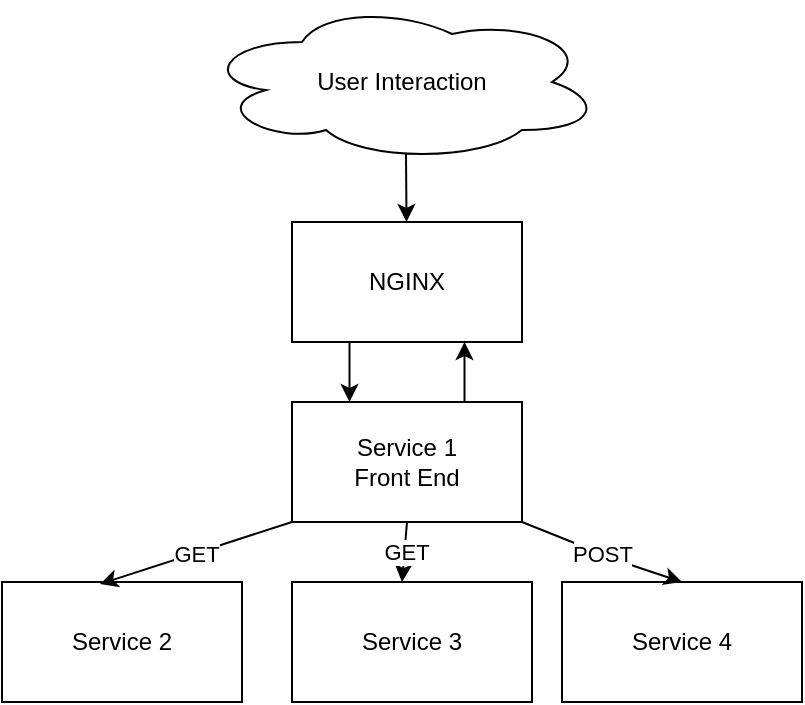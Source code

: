 <mxfile version="17.4.5" type="github">
  <diagram id="EuHPUjdlsjWBecQjf30i" name="Page-1">
    <mxGraphModel dx="868" dy="1651" grid="1" gridSize="10" guides="1" tooltips="1" connect="1" arrows="1" fold="1" page="1" pageScale="1" pageWidth="827" pageHeight="1169" math="0" shadow="0">
      <root>
        <mxCell id="0" />
        <mxCell id="1" parent="0" />
        <mxCell id="2chVR-bE_qPLSgnRJcAf-1" value="User Interaction" style="ellipse;shape=cloud;whiteSpace=wrap;html=1;" vertex="1" parent="1">
          <mxGeometry x="290" y="-70" width="200" height="80" as="geometry" />
        </mxCell>
        <mxCell id="2chVR-bE_qPLSgnRJcAf-4" value="NGINX" style="rounded=0;whiteSpace=wrap;html=1;" vertex="1" parent="1">
          <mxGeometry x="335" y="40" width="115" height="60" as="geometry" />
        </mxCell>
        <mxCell id="2chVR-bE_qPLSgnRJcAf-5" value="" style="endArrow=classic;html=1;rounded=0;exitX=0.51;exitY=0.95;exitDx=0;exitDy=0;exitPerimeter=0;" edge="1" parent="1" source="2chVR-bE_qPLSgnRJcAf-1" target="2chVR-bE_qPLSgnRJcAf-4">
          <mxGeometry width="50" height="50" relative="1" as="geometry">
            <mxPoint x="390" y="200" as="sourcePoint" />
            <mxPoint x="440" y="150" as="targetPoint" />
          </mxGeometry>
        </mxCell>
        <mxCell id="2chVR-bE_qPLSgnRJcAf-6" value="Service 1&lt;br&gt;Front End" style="rounded=0;whiteSpace=wrap;html=1;" vertex="1" parent="1">
          <mxGeometry x="335" y="130" width="115" height="60" as="geometry" />
        </mxCell>
        <mxCell id="2chVR-bE_qPLSgnRJcAf-7" value="" style="endArrow=classic;html=1;rounded=0;exitX=0.25;exitY=1;exitDx=0;exitDy=0;entryX=0.25;entryY=0;entryDx=0;entryDy=0;" edge="1" parent="1" source="2chVR-bE_qPLSgnRJcAf-4" target="2chVR-bE_qPLSgnRJcAf-6">
          <mxGeometry width="50" height="50" relative="1" as="geometry">
            <mxPoint x="390" y="200" as="sourcePoint" />
            <mxPoint x="370" y="140" as="targetPoint" />
          </mxGeometry>
        </mxCell>
        <mxCell id="2chVR-bE_qPLSgnRJcAf-8" value="" style="endArrow=classic;html=1;rounded=0;entryX=0.75;entryY=1;entryDx=0;entryDy=0;exitX=0.75;exitY=0;exitDx=0;exitDy=0;" edge="1" parent="1" source="2chVR-bE_qPLSgnRJcAf-6" target="2chVR-bE_qPLSgnRJcAf-4">
          <mxGeometry width="50" height="50" relative="1" as="geometry">
            <mxPoint x="390" y="200" as="sourcePoint" />
            <mxPoint x="440" y="150" as="targetPoint" />
          </mxGeometry>
        </mxCell>
        <mxCell id="2chVR-bE_qPLSgnRJcAf-10" value="Service 2" style="rounded=0;whiteSpace=wrap;html=1;" vertex="1" parent="1">
          <mxGeometry x="190" y="220" width="120" height="60" as="geometry" />
        </mxCell>
        <mxCell id="2chVR-bE_qPLSgnRJcAf-11" value="Service 3" style="rounded=0;whiteSpace=wrap;html=1;" vertex="1" parent="1">
          <mxGeometry x="335" y="220" width="120" height="60" as="geometry" />
        </mxCell>
        <mxCell id="2chVR-bE_qPLSgnRJcAf-12" value="Service 4" style="rounded=0;whiteSpace=wrap;html=1;" vertex="1" parent="1">
          <mxGeometry x="470" y="220" width="120" height="60" as="geometry" />
        </mxCell>
        <mxCell id="2chVR-bE_qPLSgnRJcAf-13" value="" style="endArrow=classic;html=1;rounded=0;exitX=0;exitY=1;exitDx=0;exitDy=0;entryX=0.408;entryY=0.017;entryDx=0;entryDy=0;entryPerimeter=0;" edge="1" parent="1" source="2chVR-bE_qPLSgnRJcAf-6" target="2chVR-bE_qPLSgnRJcAf-10">
          <mxGeometry relative="1" as="geometry">
            <mxPoint x="360" y="180" as="sourcePoint" />
            <mxPoint x="460" y="180" as="targetPoint" />
          </mxGeometry>
        </mxCell>
        <mxCell id="2chVR-bE_qPLSgnRJcAf-14" value="GET" style="edgeLabel;resizable=0;html=1;align=center;verticalAlign=middle;" connectable="0" vertex="1" parent="2chVR-bE_qPLSgnRJcAf-13">
          <mxGeometry relative="1" as="geometry" />
        </mxCell>
        <mxCell id="2chVR-bE_qPLSgnRJcAf-19" value="" style="endArrow=classic;html=1;rounded=0;exitX=0.5;exitY=1;exitDx=0;exitDy=0;" edge="1" parent="1" source="2chVR-bE_qPLSgnRJcAf-6">
          <mxGeometry relative="1" as="geometry">
            <mxPoint x="330" y="100" as="sourcePoint" />
            <mxPoint x="390" y="220" as="targetPoint" />
          </mxGeometry>
        </mxCell>
        <mxCell id="2chVR-bE_qPLSgnRJcAf-20" value="GET" style="edgeLabel;resizable=0;html=1;align=center;verticalAlign=middle;" connectable="0" vertex="1" parent="2chVR-bE_qPLSgnRJcAf-19">
          <mxGeometry relative="1" as="geometry" />
        </mxCell>
        <mxCell id="2chVR-bE_qPLSgnRJcAf-22" value="" style="endArrow=classic;html=1;rounded=0;exitX=1;exitY=1;exitDx=0;exitDy=0;entryX=0.5;entryY=0;entryDx=0;entryDy=0;" edge="1" parent="1" source="2chVR-bE_qPLSgnRJcAf-6" target="2chVR-bE_qPLSgnRJcAf-12">
          <mxGeometry relative="1" as="geometry">
            <mxPoint x="330" y="100" as="sourcePoint" />
            <mxPoint x="490" y="100" as="targetPoint" />
            <Array as="points">
              <mxPoint x="500" y="210" />
            </Array>
          </mxGeometry>
        </mxCell>
        <mxCell id="2chVR-bE_qPLSgnRJcAf-23" value="POST" style="edgeLabel;resizable=0;html=1;align=center;verticalAlign=middle;" connectable="0" vertex="1" parent="2chVR-bE_qPLSgnRJcAf-22">
          <mxGeometry relative="1" as="geometry" />
        </mxCell>
      </root>
    </mxGraphModel>
  </diagram>
</mxfile>

